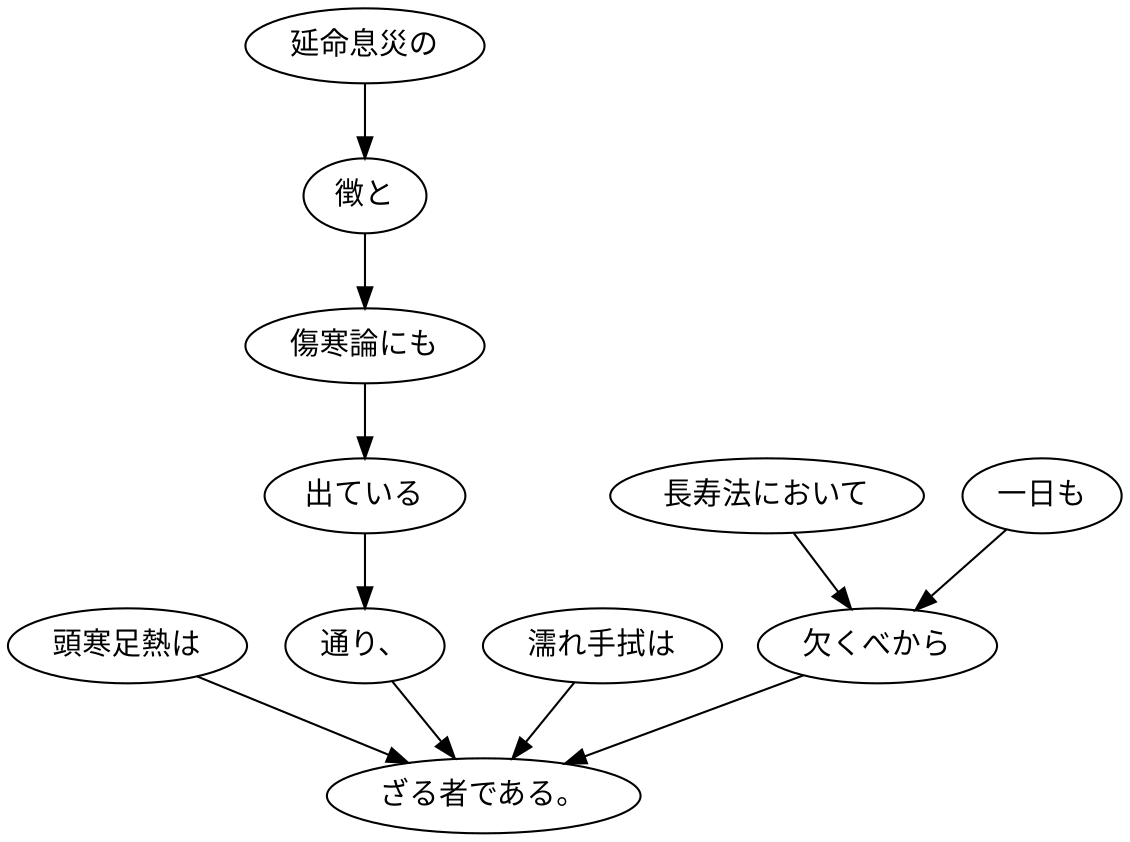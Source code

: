 digraph graph4868 {
	node0 [label="頭寒足熱は"];
	node1 [label="延命息災の"];
	node2 [label="徴と"];
	node3 [label="傷寒論にも"];
	node4 [label="出ている"];
	node5 [label="通り、"];
	node6 [label="濡れ手拭は"];
	node7 [label="長寿法において"];
	node8 [label="一日も"];
	node9 [label="欠くべから"];
	node10 [label="ざる者である。"];
	node0 -> node10;
	node1 -> node2;
	node2 -> node3;
	node3 -> node4;
	node4 -> node5;
	node5 -> node10;
	node6 -> node10;
	node7 -> node9;
	node8 -> node9;
	node9 -> node10;
}
